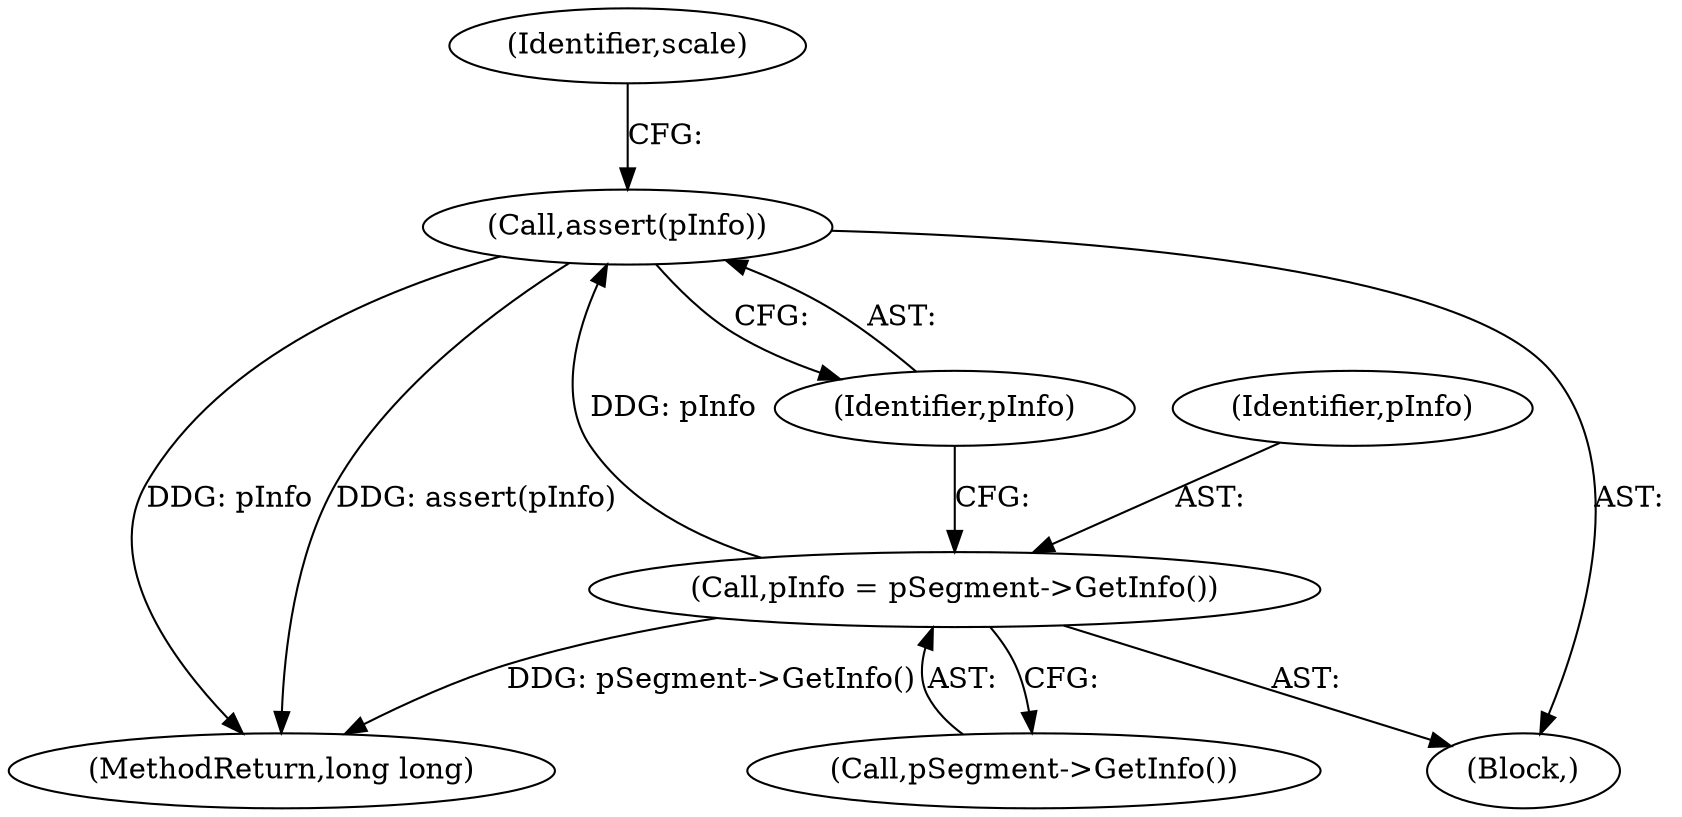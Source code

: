 digraph "1_Android_04839626ed859623901ebd3a5fd483982186b59d_125@API" {
"1000118" [label="(Call,assert(pInfo))"];
"1000115" [label="(Call,pInfo = pSegment->GetInfo())"];
"1000136" [label="(MethodReturn,long long)"];
"1000116" [label="(Identifier,pInfo)"];
"1000115" [label="(Call,pInfo = pSegment->GetInfo())"];
"1000122" [label="(Identifier,scale)"];
"1000119" [label="(Identifier,pInfo)"];
"1000117" [label="(Call,pSegment->GetInfo())"];
"1000102" [label="(Block,)"];
"1000118" [label="(Call,assert(pInfo))"];
"1000118" -> "1000102"  [label="AST: "];
"1000118" -> "1000119"  [label="CFG: "];
"1000119" -> "1000118"  [label="AST: "];
"1000122" -> "1000118"  [label="CFG: "];
"1000118" -> "1000136"  [label="DDG: assert(pInfo)"];
"1000118" -> "1000136"  [label="DDG: pInfo"];
"1000115" -> "1000118"  [label="DDG: pInfo"];
"1000115" -> "1000102"  [label="AST: "];
"1000115" -> "1000117"  [label="CFG: "];
"1000116" -> "1000115"  [label="AST: "];
"1000117" -> "1000115"  [label="AST: "];
"1000119" -> "1000115"  [label="CFG: "];
"1000115" -> "1000136"  [label="DDG: pSegment->GetInfo()"];
}
